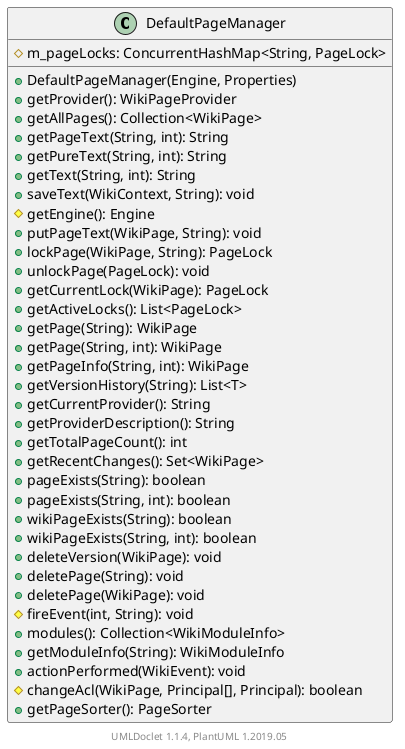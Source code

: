 @startuml

    class DefaultPageManager [[DefaultPageManager.html]] {
        #m_pageLocks: ConcurrentHashMap<String, PageLock>
        +DefaultPageManager(Engine, Properties)
        +getProvider(): WikiPageProvider
        +getAllPages(): Collection<WikiPage>
        +getPageText(String, int): String
        +getPureText(String, int): String
        +getText(String, int): String
        +saveText(WikiContext, String): void
        #getEngine(): Engine
        +putPageText(WikiPage, String): void
        +lockPage(WikiPage, String): PageLock
        +unlockPage(PageLock): void
        +getCurrentLock(WikiPage): PageLock
        +getActiveLocks(): List<PageLock>
        +getPage(String): WikiPage
        +getPage(String, int): WikiPage
        +getPageInfo(String, int): WikiPage
        +getVersionHistory(String): List<T>
        +getCurrentProvider(): String
        +getProviderDescription(): String
        +getTotalPageCount(): int
        +getRecentChanges(): Set<WikiPage>
        +pageExists(String): boolean
        +pageExists(String, int): boolean
        +wikiPageExists(String): boolean
        +wikiPageExists(String, int): boolean
        +deleteVersion(WikiPage): void
        +deletePage(String): void
        +deletePage(WikiPage): void
        #fireEvent(int, String): void
        +modules(): Collection<WikiModuleInfo>
        +getModuleInfo(String): WikiModuleInfo
        +actionPerformed(WikiEvent): void
        #changeAcl(WikiPage, Principal[], Principal): boolean
        +getPageSorter(): PageSorter
    }


    center footer UMLDoclet 1.1.4, PlantUML 1.2019.05
@enduml
